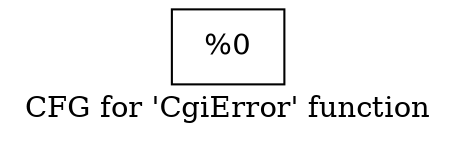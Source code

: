 digraph "CFG for 'CgiError' function" {
	label="CFG for 'CgiError' function";

	Node0x106f200 [shape=record,label="{%0}"];
}

